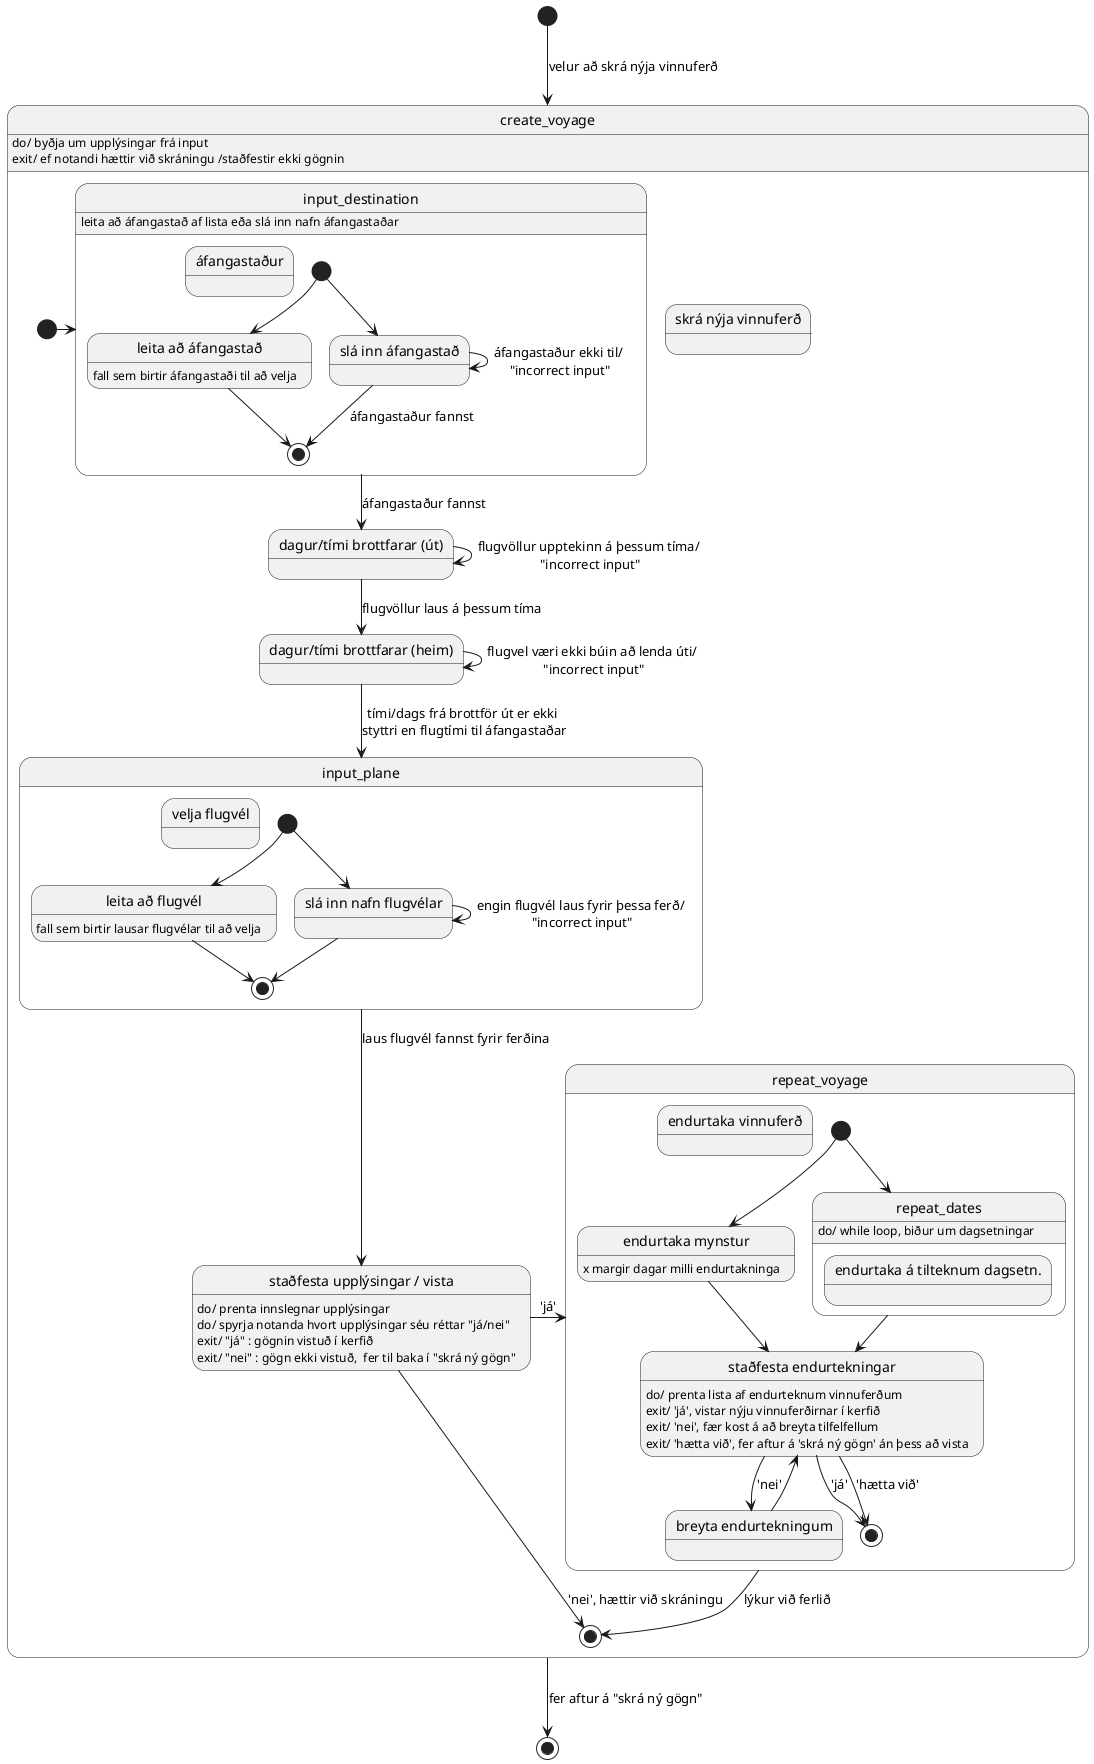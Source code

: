 @startuml 

state create_voyage {
  state create_voyage as "skrá nýja vinnuferð"
    create_voyage : do/ byðja um upplýsingar frá input
    create_voyage : exit/ ef notandi hættir við skráningu /staðfestir ekki gögnin

  state input_destination {
    state input_destination as "áfangastaður"
      input_destination : leita að áfangastað af lista eða slá inn nafn áfangastaðar
    state destination_search as "leita að áfangastað"
      destination_search : fall sem birtir áfangastaði til að velja
    state destination_direct as "slá inn áfangastað"
    [*] --> destination_direct
    [*] --> destination_search
    destination_direct --> destination_direct : áfangastaður ekki til/ \n"incorrect input"
    destination_search --> [*]
    destination_direct --> [*] : áfangastaður fannst
  }
  state input_date_out as "dagur/tími brottfarar (út)"
  state input_date_in as "dagur/tími brottfarar (heim)"
  state input_plane {
    state input_plane as "velja flugvél"
    state plane_search as "leita að flugvél" 
      plane_search : fall sem birtir lausar flugvélar til að velja
    state plane_direct as "slá inn nafn flugvélar"

    [*] --> plane_search
    [*] --> plane_direct
    plane_direct --> plane_direct : engin flugvél laus fyrir þessa ferð/ \n"incorrect input"
    plane_direct --> [*]
    plane_search --> [*]
  }
  state voyage_confirm as "staðfesta upplýsingar / vista"
    voyage_confirm : do/ prenta innslegnar upplýsingar
    voyage_confirm : do/ spyrja notanda hvort upplýsingar séu réttar "já/nei"
    voyage_confirm : exit/ "já" : gögnin vistuð í kerfið
    voyage_confirm : exit/ "nei" : gögn ekki vistuð,  fer til baka í "skrá ný gögn"

  state repeat_voyage {
    state repeat_voyage as "endurtaka vinnuferð"
    state repeat_pattern as "endurtaka mynstur"
      repeat_pattern : x margir dagar milli endurtakninga
    state repeat_dates {
      state repeat_dates as "endurtaka á tilteknum dagsetn."
        repeat_dates : do/ while loop, biður um dagsetningar
      ' state repeat_date_input as "slá inn dags."
      '   repeat_date_input : entry/ 'true', tókst að bæta dags. á listann
      '   repeat_date_input : entry/ 'false',  
      ' state repeat_date_check as "athuga dags."
      '   repeat_date_check : do/ athuga hvort flugvöllur og flugvél sé laus
      '   repeat_date_check : exit/ tími hentar hentar fyrir vinnuferð, bæta dags á lista.
      '   repeat_date_check : exit/ engin flugvél laus, gefur error skilaboð
      ' state repeat_date_end as "birta lista af innslegnum dags."

      ' [*] --> repeat_date_input 
      ' repeat_date_input --> repeat_date_input : 'invalid input'
      ' repeat_date_input --> repeat_date_check : valid date
      ' repeat_date_check --> repeat_date_input : 'return false'
      ' repeat_date_check --> repeat_date_input : 'return true'
    }
    state repeat_confirm as "staðfesta endurtekningar"
      repeat_confirm : do/ prenta lista af endurteknum vinnuferðum
      repeat_confirm : exit/ 'já', vistar nýju vinnuferðirnar í kerfið
      repeat_confirm : exit/ 'nei', fær kost á að breyta tilfelfellum
      repeat_confirm : exit/ 'hætta við', fer aftur á 'skrá ný gögn' án þess að vista 
    state edit_repeats as "breyta endurtekningum"
    [*] --> repeat_pattern
    [*] --> repeat_dates
    repeat_pattern --> repeat_confirm
    repeat_dates --> repeat_confirm
    repeat_confirm --> [*] : 'já'
    repeat_confirm --> edit_repeats : 'nei'
    repeat_confirm --> [*] : 'hætta við'
    edit_repeats --> repeat_confirm
    
    
  }

  [*] -right-> input_destination
  input_destination --> input_date_out : áfangastaður fannst
  input_date_out --> input_date_in : flugvöllur laus á þessum tíma
    input_date_out --> input_date_out : flugvöllur upptekinn á þessum tíma/ \n"incorrect input"
  input_date_in --> input_plane : tími/dags frá brottför út er ekki \nstyttri en flugtími til áfangastaðar
    input_date_in --> input_date_in : flugvel væri ekki búin að lenda úti/ \n"incorrect input"
  input_plane --> voyage_confirm : laus flugvél fannst fyrir ferðina
  voyage_confirm -right-> [*] : 'nei', hættir við skráningu
  voyage_confirm -right-> repeat_voyage : 'já'
  repeat_voyage --> [*] : lýkur við ferlið
  
}



[*] --> create_voyage : velur að skrá nýja vinnuferð
create_voyage --> [*] : fer aftur á "skrá ný gögn"


@enduml